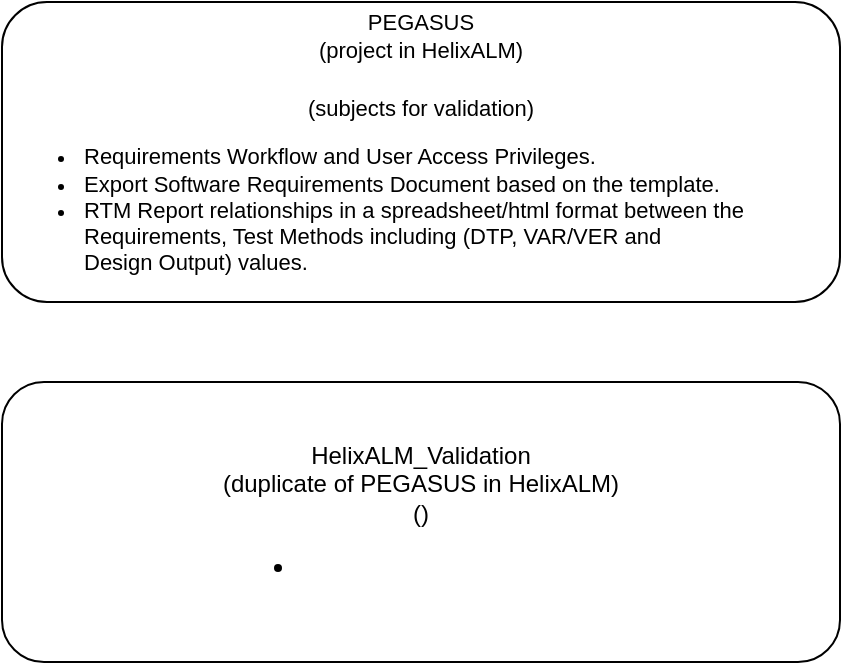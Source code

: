 <mxfile version="20.0.2" type="github">
  <diagram id="C5RBs43oDa-KdzZeNtuy" name="Page-1">
    <mxGraphModel dx="1038" dy="547" grid="1" gridSize="10" guides="1" tooltips="1" connect="1" arrows="1" fold="1" page="1" pageScale="1" pageWidth="827" pageHeight="1169" math="0" shadow="0">
      <root>
        <mxCell id="WIyWlLk6GJQsqaUBKTNV-0" />
        <mxCell id="WIyWlLk6GJQsqaUBKTNV-1" parent="WIyWlLk6GJQsqaUBKTNV-0" />
        <mxCell id="xjIx5pmZvu1iZp6TSP_3-0" value="&lt;font style=&quot;font-size: 11px&quot;&gt;PEGASUS &lt;br&gt;(project in HelixALM)&lt;br&gt;&lt;br&gt;(subjects for validation)&lt;br&gt;&lt;/font&gt;&lt;ul style=&quot;font-size: 11px&quot;&gt;&lt;li style=&quot;text-align: left&quot;&gt;&lt;font style=&quot;font-size: 11px&quot;&gt;Requirements Workflow and User Access Privileges.&lt;/font&gt;&lt;/li&gt;&lt;li style=&quot;text-align: left&quot;&gt;&lt;font style=&quot;font-size: 11px&quot;&gt;Export Software Requirements Document based on the template.&lt;/font&gt;&lt;/li&gt;&lt;li style=&quot;text-align: left&quot;&gt;&lt;font style=&quot;font-size: 11px&quot;&gt;&lt;font style=&quot;font-size: 11px&quot;&gt;RTM Report&amp;nbsp;relationships in a spreadsheet/html format between the Requirements, Test Methods including&amp;nbsp;&lt;/font&gt;(DTP, VAR/VER and&lt;br&gt;Design Output) values.&lt;/font&gt;&lt;/li&gt;&lt;/ul&gt;" style="rounded=1;whiteSpace=wrap;html=1;" parent="WIyWlLk6GJQsqaUBKTNV-1" vertex="1">
          <mxGeometry x="211" y="10" width="419" height="150" as="geometry" />
        </mxCell>
        <mxCell id="xjIx5pmZvu1iZp6TSP_3-1" value="HelixALM_Validation &lt;br&gt;(duplicate of PEGASUS in HelixALM)&lt;br&gt;()&lt;br&gt;&lt;ul&gt;&lt;li style=&quot;text-align: left&quot;&gt;&lt;br&gt;&lt;/li&gt;&lt;/ul&gt;" style="rounded=1;whiteSpace=wrap;html=1;" parent="WIyWlLk6GJQsqaUBKTNV-1" vertex="1">
          <mxGeometry x="211" y="200" width="419" height="140" as="geometry" />
        </mxCell>
      </root>
    </mxGraphModel>
  </diagram>
</mxfile>
